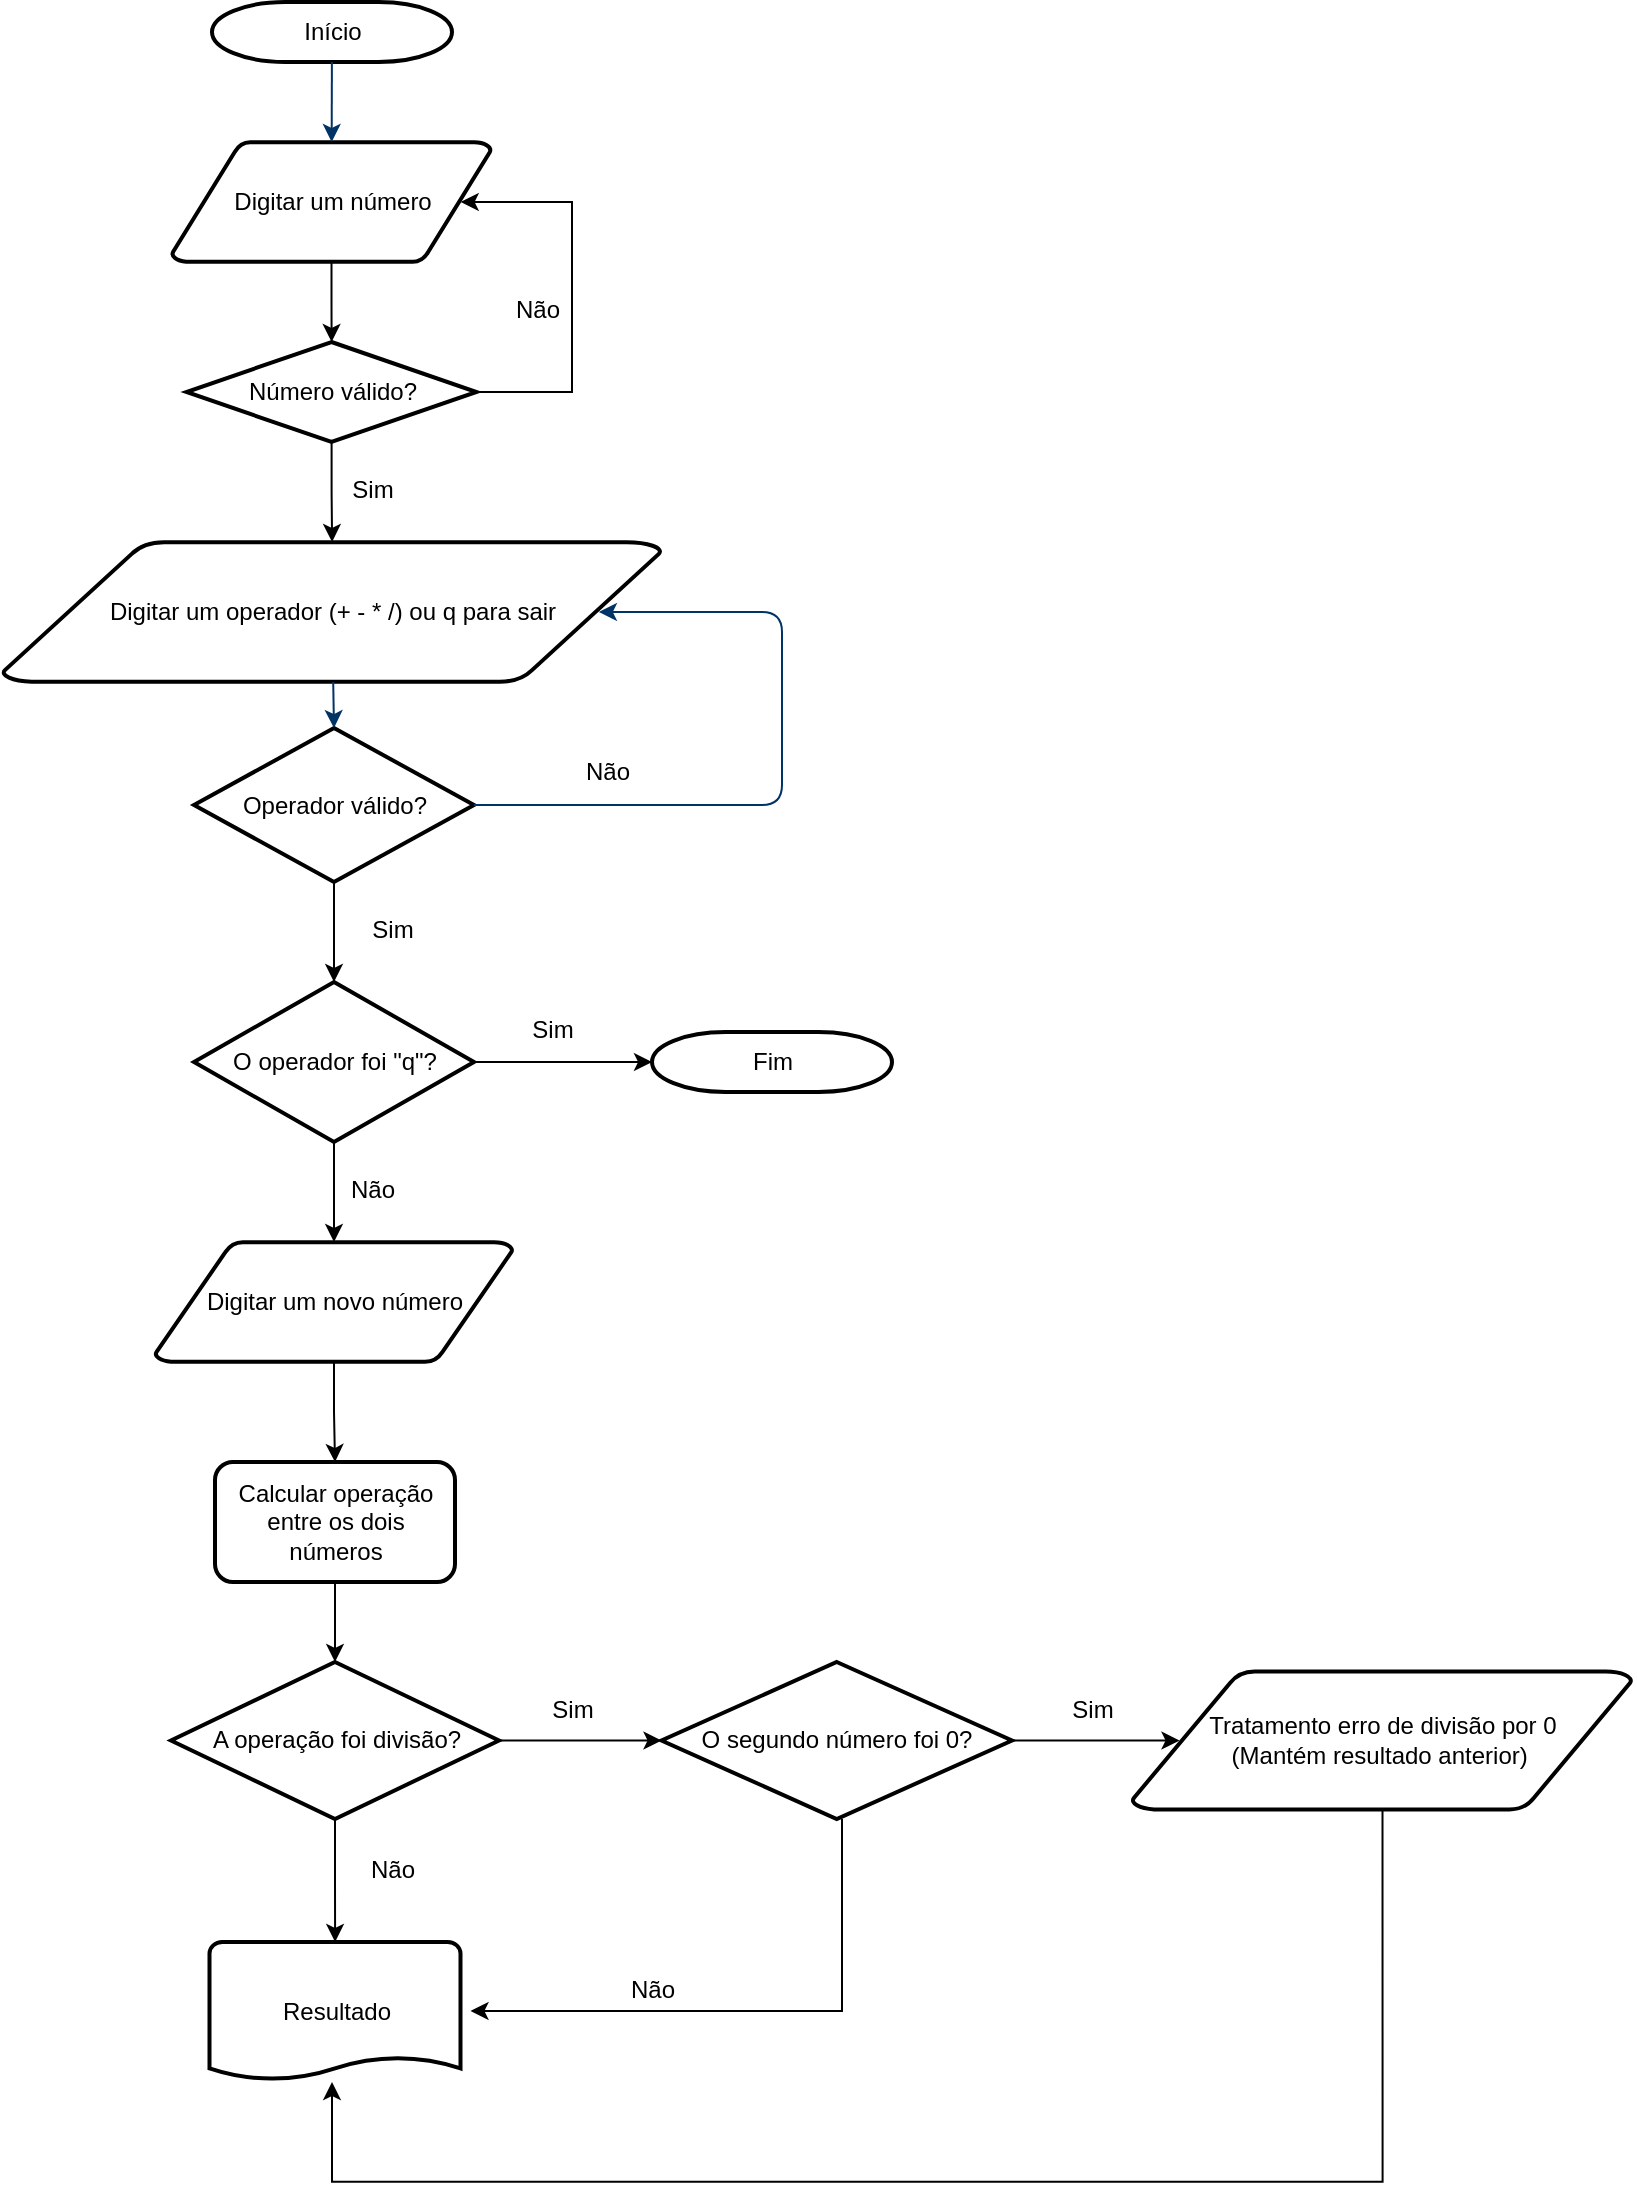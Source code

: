 <mxfile version="27.0.3">
  <diagram id="6a731a19-8d31-9384-78a2-239565b7b9f0" name="Page-1">
    <mxGraphModel dx="1426" dy="785" grid="1" gridSize="10" guides="1" tooltips="1" connect="1" arrows="1" fold="1" page="1" pageScale="1" pageWidth="1169" pageHeight="827" background="none" math="0" shadow="0">
      <root>
        <mxCell id="0" />
        <mxCell id="1" parent="0" />
        <mxCell id="2" value="Início" style="shape=mxgraph.flowchart.terminator;strokeWidth=2;gradientColor=none;gradientDirection=north;fontStyle=0;html=1;" parent="1" vertex="1">
          <mxGeometry x="260" y="30" width="120" height="30" as="geometry" />
        </mxCell>
        <mxCell id="V0ttuZ0B0DOQV-9v9WsE-64" value="" style="edgeStyle=orthogonalEdgeStyle;rounded=0;orthogonalLoop=1;jettySize=auto;html=1;" edge="1" parent="1" source="3" target="V0ttuZ0B0DOQV-9v9WsE-63">
          <mxGeometry relative="1" as="geometry" />
        </mxCell>
        <mxCell id="3" value="Digitar um número" style="shape=mxgraph.flowchart.data;strokeWidth=2;gradientColor=none;gradientDirection=north;fontStyle=0;html=1;" parent="1" vertex="1">
          <mxGeometry x="240" y="100" width="159.5" height="60" as="geometry" />
        </mxCell>
        <mxCell id="5" value="Digitar um operador (+ - * /) ou q para sair" style="shape=mxgraph.flowchart.data;strokeWidth=2;gradientColor=none;gradientDirection=north;fontStyle=0;html=1;" parent="1" vertex="1">
          <mxGeometry x="155.25" y="300" width="329.5" height="70" as="geometry" />
        </mxCell>
        <mxCell id="V0ttuZ0B0DOQV-9v9WsE-58" value="" style="edgeStyle=orthogonalEdgeStyle;rounded=0;orthogonalLoop=1;jettySize=auto;html=1;" edge="1" parent="1" source="6" target="V0ttuZ0B0DOQV-9v9WsE-56">
          <mxGeometry relative="1" as="geometry" />
        </mxCell>
        <mxCell id="6" value="Operador válido?" style="shape=mxgraph.flowchart.decision;strokeWidth=2;gradientColor=none;gradientDirection=north;fontStyle=0;html=1;" parent="1" vertex="1">
          <mxGeometry x="251" y="393" width="140" height="77" as="geometry" />
        </mxCell>
        <mxCell id="7" style="fontStyle=1;strokeColor=#003366;strokeWidth=1;html=1;" parent="1" source="2" target="3" edge="1">
          <mxGeometry relative="1" as="geometry" />
        </mxCell>
        <mxCell id="9" style="entryX=0.5;entryY=0;entryPerimeter=0;fontStyle=1;strokeColor=#003366;strokeWidth=1;html=1;" parent="1" source="5" target="6" edge="1">
          <mxGeometry relative="1" as="geometry" />
        </mxCell>
        <mxCell id="10" value="" style="edgeStyle=elbowEdgeStyle;elbow=horizontal;entryX=0.905;entryY=0.5;entryPerimeter=0;exitX=1;exitY=0.5;exitPerimeter=0;fontStyle=1;strokeColor=#003366;strokeWidth=1;html=1;entryDx=0;entryDy=0;" parent="1" source="6" target="5" edge="1">
          <mxGeometry x="381" y="28.5" width="100" height="100" as="geometry">
            <mxPoint x="750" y="447" as="sourcePoint" />
            <mxPoint x="545" y="373.71" as="targetPoint" />
            <Array as="points">
              <mxPoint x="545" y="400" />
            </Array>
          </mxGeometry>
        </mxCell>
        <mxCell id="11" value="Não" style="text;fontStyle=0;html=1;strokeColor=none;gradientColor=none;fillColor=none;strokeWidth=2;" parent="1" vertex="1">
          <mxGeometry x="444.75" y="401" width="40" height="26" as="geometry" />
        </mxCell>
        <mxCell id="14" value="Sim" style="text;fontStyle=0;html=1;strokeColor=none;gradientColor=none;fillColor=none;strokeWidth=2;align=center;" parent="1" vertex="1">
          <mxGeometry x="330" y="480" width="40" height="26" as="geometry" />
        </mxCell>
        <mxCell id="22" value="Resultado" style="shape=mxgraph.flowchart.document;strokeWidth=2;gradientColor=none;gradientDirection=north;fontStyle=0;html=1;" parent="1" vertex="1">
          <mxGeometry x="258.75" y="1000" width="125.5" height="70" as="geometry" />
        </mxCell>
        <mxCell id="V0ttuZ0B0DOQV-9v9WsE-81" value="" style="edgeStyle=orthogonalEdgeStyle;rounded=0;orthogonalLoop=1;jettySize=auto;html=1;" edge="1" parent="1" source="24" target="22">
          <mxGeometry relative="1" as="geometry" />
        </mxCell>
        <mxCell id="24" value="A operação foi divisão?" style="shape=mxgraph.flowchart.decision;strokeWidth=2;gradientColor=none;gradientDirection=north;fontStyle=0;html=1;" parent="1" vertex="1">
          <mxGeometry x="239.5" y="860" width="164" height="78.5" as="geometry" />
        </mxCell>
        <mxCell id="V0ttuZ0B0DOQV-9v9WsE-60" value="" style="edgeStyle=orthogonalEdgeStyle;rounded=0;orthogonalLoop=1;jettySize=auto;html=1;" edge="1" parent="1" source="V0ttuZ0B0DOQV-9v9WsE-56" target="V0ttuZ0B0DOQV-9v9WsE-59">
          <mxGeometry relative="1" as="geometry" />
        </mxCell>
        <mxCell id="V0ttuZ0B0DOQV-9v9WsE-74" style="edgeStyle=orthogonalEdgeStyle;rounded=0;orthogonalLoop=1;jettySize=auto;html=1;" edge="1" parent="1" source="V0ttuZ0B0DOQV-9v9WsE-56">
          <mxGeometry relative="1" as="geometry">
            <mxPoint x="480" y="560" as="targetPoint" />
          </mxGeometry>
        </mxCell>
        <mxCell id="V0ttuZ0B0DOQV-9v9WsE-56" value="O operador foi &quot;q&quot;?" style="shape=mxgraph.flowchart.decision;strokeWidth=2;gradientColor=none;gradientDirection=north;fontStyle=0;html=1;" vertex="1" parent="1">
          <mxGeometry x="251" y="520" width="140" height="80" as="geometry" />
        </mxCell>
        <mxCell id="V0ttuZ0B0DOQV-9v9WsE-79" value="" style="edgeStyle=orthogonalEdgeStyle;rounded=0;orthogonalLoop=1;jettySize=auto;html=1;" edge="1" parent="1" source="V0ttuZ0B0DOQV-9v9WsE-59" target="V0ttuZ0B0DOQV-9v9WsE-62">
          <mxGeometry relative="1" as="geometry" />
        </mxCell>
        <mxCell id="V0ttuZ0B0DOQV-9v9WsE-59" value="Digitar um novo número" style="shape=mxgraph.flowchart.data;strokeWidth=2;gradientColor=none;gradientDirection=north;fontStyle=0;html=1;" vertex="1" parent="1">
          <mxGeometry x="231.63" y="650" width="178.75" height="60" as="geometry" />
        </mxCell>
        <mxCell id="V0ttuZ0B0DOQV-9v9WsE-80" value="" style="edgeStyle=orthogonalEdgeStyle;rounded=0;orthogonalLoop=1;jettySize=auto;html=1;" edge="1" parent="1" source="V0ttuZ0B0DOQV-9v9WsE-62" target="24">
          <mxGeometry relative="1" as="geometry" />
        </mxCell>
        <mxCell id="V0ttuZ0B0DOQV-9v9WsE-62" value="Calcular operação entre os dois números" style="rounded=1;whiteSpace=wrap;html=1;strokeWidth=2" vertex="1" parent="1">
          <mxGeometry x="261.5" y="760" width="120" height="60" as="geometry" />
        </mxCell>
        <mxCell id="V0ttuZ0B0DOQV-9v9WsE-65" value="" style="edgeStyle=orthogonalEdgeStyle;rounded=0;orthogonalLoop=1;jettySize=auto;html=1;" edge="1" parent="1" source="V0ttuZ0B0DOQV-9v9WsE-63" target="5">
          <mxGeometry relative="1" as="geometry" />
        </mxCell>
        <mxCell id="V0ttuZ0B0DOQV-9v9WsE-63" value="Número válido?" style="shape=mxgraph.flowchart.decision;strokeWidth=2;gradientColor=none;gradientDirection=north;fontStyle=0;html=1;" vertex="1" parent="1">
          <mxGeometry x="247.25" y="200" width="145" height="50" as="geometry" />
        </mxCell>
        <mxCell id="V0ttuZ0B0DOQV-9v9WsE-68" style="edgeStyle=orthogonalEdgeStyle;rounded=0;orthogonalLoop=1;jettySize=auto;html=1;exitX=1;exitY=0.5;exitDx=0;exitDy=0;exitPerimeter=0;entryX=0.905;entryY=0.5;entryDx=0;entryDy=0;entryPerimeter=0;" edge="1" parent="1" source="V0ttuZ0B0DOQV-9v9WsE-63" target="3">
          <mxGeometry relative="1" as="geometry">
            <Array as="points">
              <mxPoint x="440" y="225" />
              <mxPoint x="440" y="130" />
            </Array>
          </mxGeometry>
        </mxCell>
        <mxCell id="V0ttuZ0B0DOQV-9v9WsE-70" value="Não" style="text;fontStyle=0;html=1;strokeColor=none;gradientColor=none;fillColor=none;strokeWidth=2;" vertex="1" parent="1">
          <mxGeometry x="410.37" y="170" width="40" height="26" as="geometry" />
        </mxCell>
        <mxCell id="V0ttuZ0B0DOQV-9v9WsE-72" value="Sim" style="text;fontStyle=0;html=1;strokeColor=none;gradientColor=none;fillColor=none;strokeWidth=2;align=center;" vertex="1" parent="1">
          <mxGeometry x="320" y="260" width="40" height="26" as="geometry" />
        </mxCell>
        <mxCell id="V0ttuZ0B0DOQV-9v9WsE-75" value="Sim" style="text;fontStyle=0;html=1;strokeColor=none;gradientColor=none;fillColor=none;strokeWidth=2;align=center;" vertex="1" parent="1">
          <mxGeometry x="410.37" y="530" width="40" height="26" as="geometry" />
        </mxCell>
        <mxCell id="V0ttuZ0B0DOQV-9v9WsE-76" value="Fim" style="shape=mxgraph.flowchart.terminator;strokeWidth=2;gradientColor=none;gradientDirection=north;fontStyle=0;html=1;" vertex="1" parent="1">
          <mxGeometry x="480" y="545" width="120" height="30" as="geometry" />
        </mxCell>
        <mxCell id="V0ttuZ0B0DOQV-9v9WsE-77" value="Não" style="text;fontStyle=0;html=1;strokeColor=none;gradientColor=none;fillColor=none;strokeWidth=2;align=center;" vertex="1" parent="1">
          <mxGeometry x="320" y="610" width="40" height="26" as="geometry" />
        </mxCell>
        <mxCell id="V0ttuZ0B0DOQV-9v9WsE-82" value="Não" style="text;fontStyle=0;html=1;strokeColor=none;gradientColor=none;fillColor=none;strokeWidth=2;align=center;" vertex="1" parent="1">
          <mxGeometry x="330" y="950" width="40" height="26" as="geometry" />
        </mxCell>
        <mxCell id="V0ttuZ0B0DOQV-9v9WsE-83" value="O segundo número foi 0?" style="shape=mxgraph.flowchart.decision;strokeWidth=2;gradientColor=none;gradientDirection=north;fontStyle=0;html=1;" vertex="1" parent="1">
          <mxGeometry x="484.75" y="860" width="175.25" height="78.5" as="geometry" />
        </mxCell>
        <mxCell id="V0ttuZ0B0DOQV-9v9WsE-84" style="edgeStyle=orthogonalEdgeStyle;rounded=0;orthogonalLoop=1;jettySize=auto;html=1;exitX=1;exitY=0.5;exitDx=0;exitDy=0;exitPerimeter=0;entryX=0;entryY=0.5;entryDx=0;entryDy=0;entryPerimeter=0;" edge="1" parent="1" source="24" target="V0ttuZ0B0DOQV-9v9WsE-83">
          <mxGeometry relative="1" as="geometry" />
        </mxCell>
        <mxCell id="V0ttuZ0B0DOQV-9v9WsE-85" value="Sim" style="text;fontStyle=0;html=1;strokeColor=none;gradientColor=none;fillColor=none;strokeWidth=2;align=center;" vertex="1" parent="1">
          <mxGeometry x="420" y="870" width="40" height="26" as="geometry" />
        </mxCell>
        <mxCell id="V0ttuZ0B0DOQV-9v9WsE-101" style="edgeStyle=orthogonalEdgeStyle;rounded=0;orthogonalLoop=1;jettySize=auto;html=1;" edge="1" parent="1">
          <mxGeometry relative="1" as="geometry">
            <mxPoint x="320" y="1070" as="targetPoint" />
            <mxPoint x="845.25" y="933.87" as="sourcePoint" />
            <Array as="points">
              <mxPoint x="845" y="1119.87" />
              <mxPoint x="320" y="1119.87" />
            </Array>
          </mxGeometry>
        </mxCell>
        <mxCell id="V0ttuZ0B0DOQV-9v9WsE-93" value="Tratamento erro de divisão por 0&lt;div&gt;(Mantém resultado anterior)&amp;nbsp;&lt;/div&gt;" style="shape=mxgraph.flowchart.data;strokeWidth=2;gradientColor=none;gradientDirection=north;fontStyle=0;html=1;" vertex="1" parent="1">
          <mxGeometry x="720" y="864.62" width="250" height="69.25" as="geometry" />
        </mxCell>
        <mxCell id="V0ttuZ0B0DOQV-9v9WsE-94" style="edgeStyle=orthogonalEdgeStyle;rounded=0;orthogonalLoop=1;jettySize=auto;html=1;entryX=0.095;entryY=0.5;entryDx=0;entryDy=0;entryPerimeter=0;" edge="1" parent="1" source="V0ttuZ0B0DOQV-9v9WsE-83" target="V0ttuZ0B0DOQV-9v9WsE-93">
          <mxGeometry relative="1" as="geometry" />
        </mxCell>
        <mxCell id="V0ttuZ0B0DOQV-9v9WsE-96" value="Sim" style="text;fontStyle=0;html=1;strokeColor=none;gradientColor=none;fillColor=none;strokeWidth=2;align=center;" vertex="1" parent="1">
          <mxGeometry x="680" y="870" width="40" height="26" as="geometry" />
        </mxCell>
        <mxCell id="V0ttuZ0B0DOQV-9v9WsE-98" style="edgeStyle=orthogonalEdgeStyle;rounded=0;orthogonalLoop=1;jettySize=auto;html=1;entryX=1;entryY=0.5;entryDx=0;entryDy=0;entryPerimeter=0;" edge="1" parent="1">
          <mxGeometry relative="1" as="geometry">
            <mxPoint x="575" y="939.5" as="sourcePoint" />
            <mxPoint x="389.25" y="1034.5" as="targetPoint" />
            <Array as="points">
              <mxPoint x="575" y="938.5" />
              <mxPoint x="575" y="1034.5" />
            </Array>
          </mxGeometry>
        </mxCell>
        <mxCell id="V0ttuZ0B0DOQV-9v9WsE-100" value="Não" style="text;fontStyle=0;html=1;strokeColor=none;gradientColor=none;fillColor=none;strokeWidth=2;align=center;" vertex="1" parent="1">
          <mxGeometry x="460" y="1010" width="40" height="26" as="geometry" />
        </mxCell>
      </root>
    </mxGraphModel>
  </diagram>
</mxfile>
